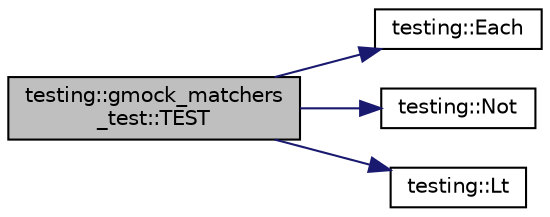 digraph "testing::gmock_matchers_test::TEST"
{
  edge [fontname="Helvetica",fontsize="10",labelfontname="Helvetica",labelfontsize="10"];
  node [fontname="Helvetica",fontsize="10",shape=record];
  rankdir="LR";
  Node1855 [label="testing::gmock_matchers\l_test::TEST",height=0.2,width=0.4,color="black", fillcolor="grey75", style="filled", fontcolor="black"];
  Node1855 -> Node1856 [color="midnightblue",fontsize="10",style="solid",fontname="Helvetica"];
  Node1856 [label="testing::Each",height=0.2,width=0.4,color="black", fillcolor="white", style="filled",URL="$d0/d75/namespacetesting.html#a42743c985b1e02dc373ab7517ca1e740"];
  Node1855 -> Node1857 [color="midnightblue",fontsize="10",style="solid",fontname="Helvetica"];
  Node1857 [label="testing::Not",height=0.2,width=0.4,color="black", fillcolor="white", style="filled",URL="$d0/d75/namespacetesting.html#a3d7d0dda7e51b13fe2f5aa28e23ed6b6"];
  Node1855 -> Node1858 [color="midnightblue",fontsize="10",style="solid",fontname="Helvetica"];
  Node1858 [label="testing::Lt",height=0.2,width=0.4,color="black", fillcolor="white", style="filled",URL="$d0/d75/namespacetesting.html#ad621459957a8bcdd3c256b7940ecbf99"];
}
